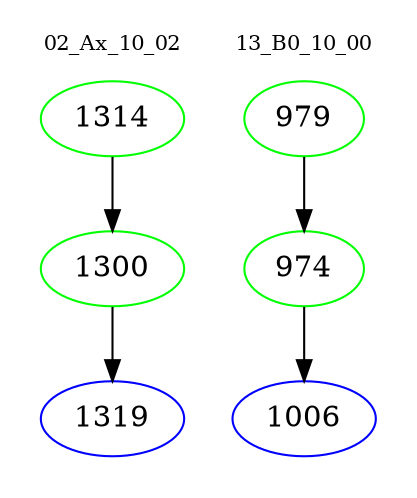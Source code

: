 digraph{
subgraph cluster_0 {
color = white
label = "02_Ax_10_02";
fontsize=10;
T0_1314 [label="1314", color="green"]
T0_1314 -> T0_1300 [color="black"]
T0_1300 [label="1300", color="green"]
T0_1300 -> T0_1319 [color="black"]
T0_1319 [label="1319", color="blue"]
}
subgraph cluster_1 {
color = white
label = "13_B0_10_00";
fontsize=10;
T1_979 [label="979", color="green"]
T1_979 -> T1_974 [color="black"]
T1_974 [label="974", color="green"]
T1_974 -> T1_1006 [color="black"]
T1_1006 [label="1006", color="blue"]
}
}
